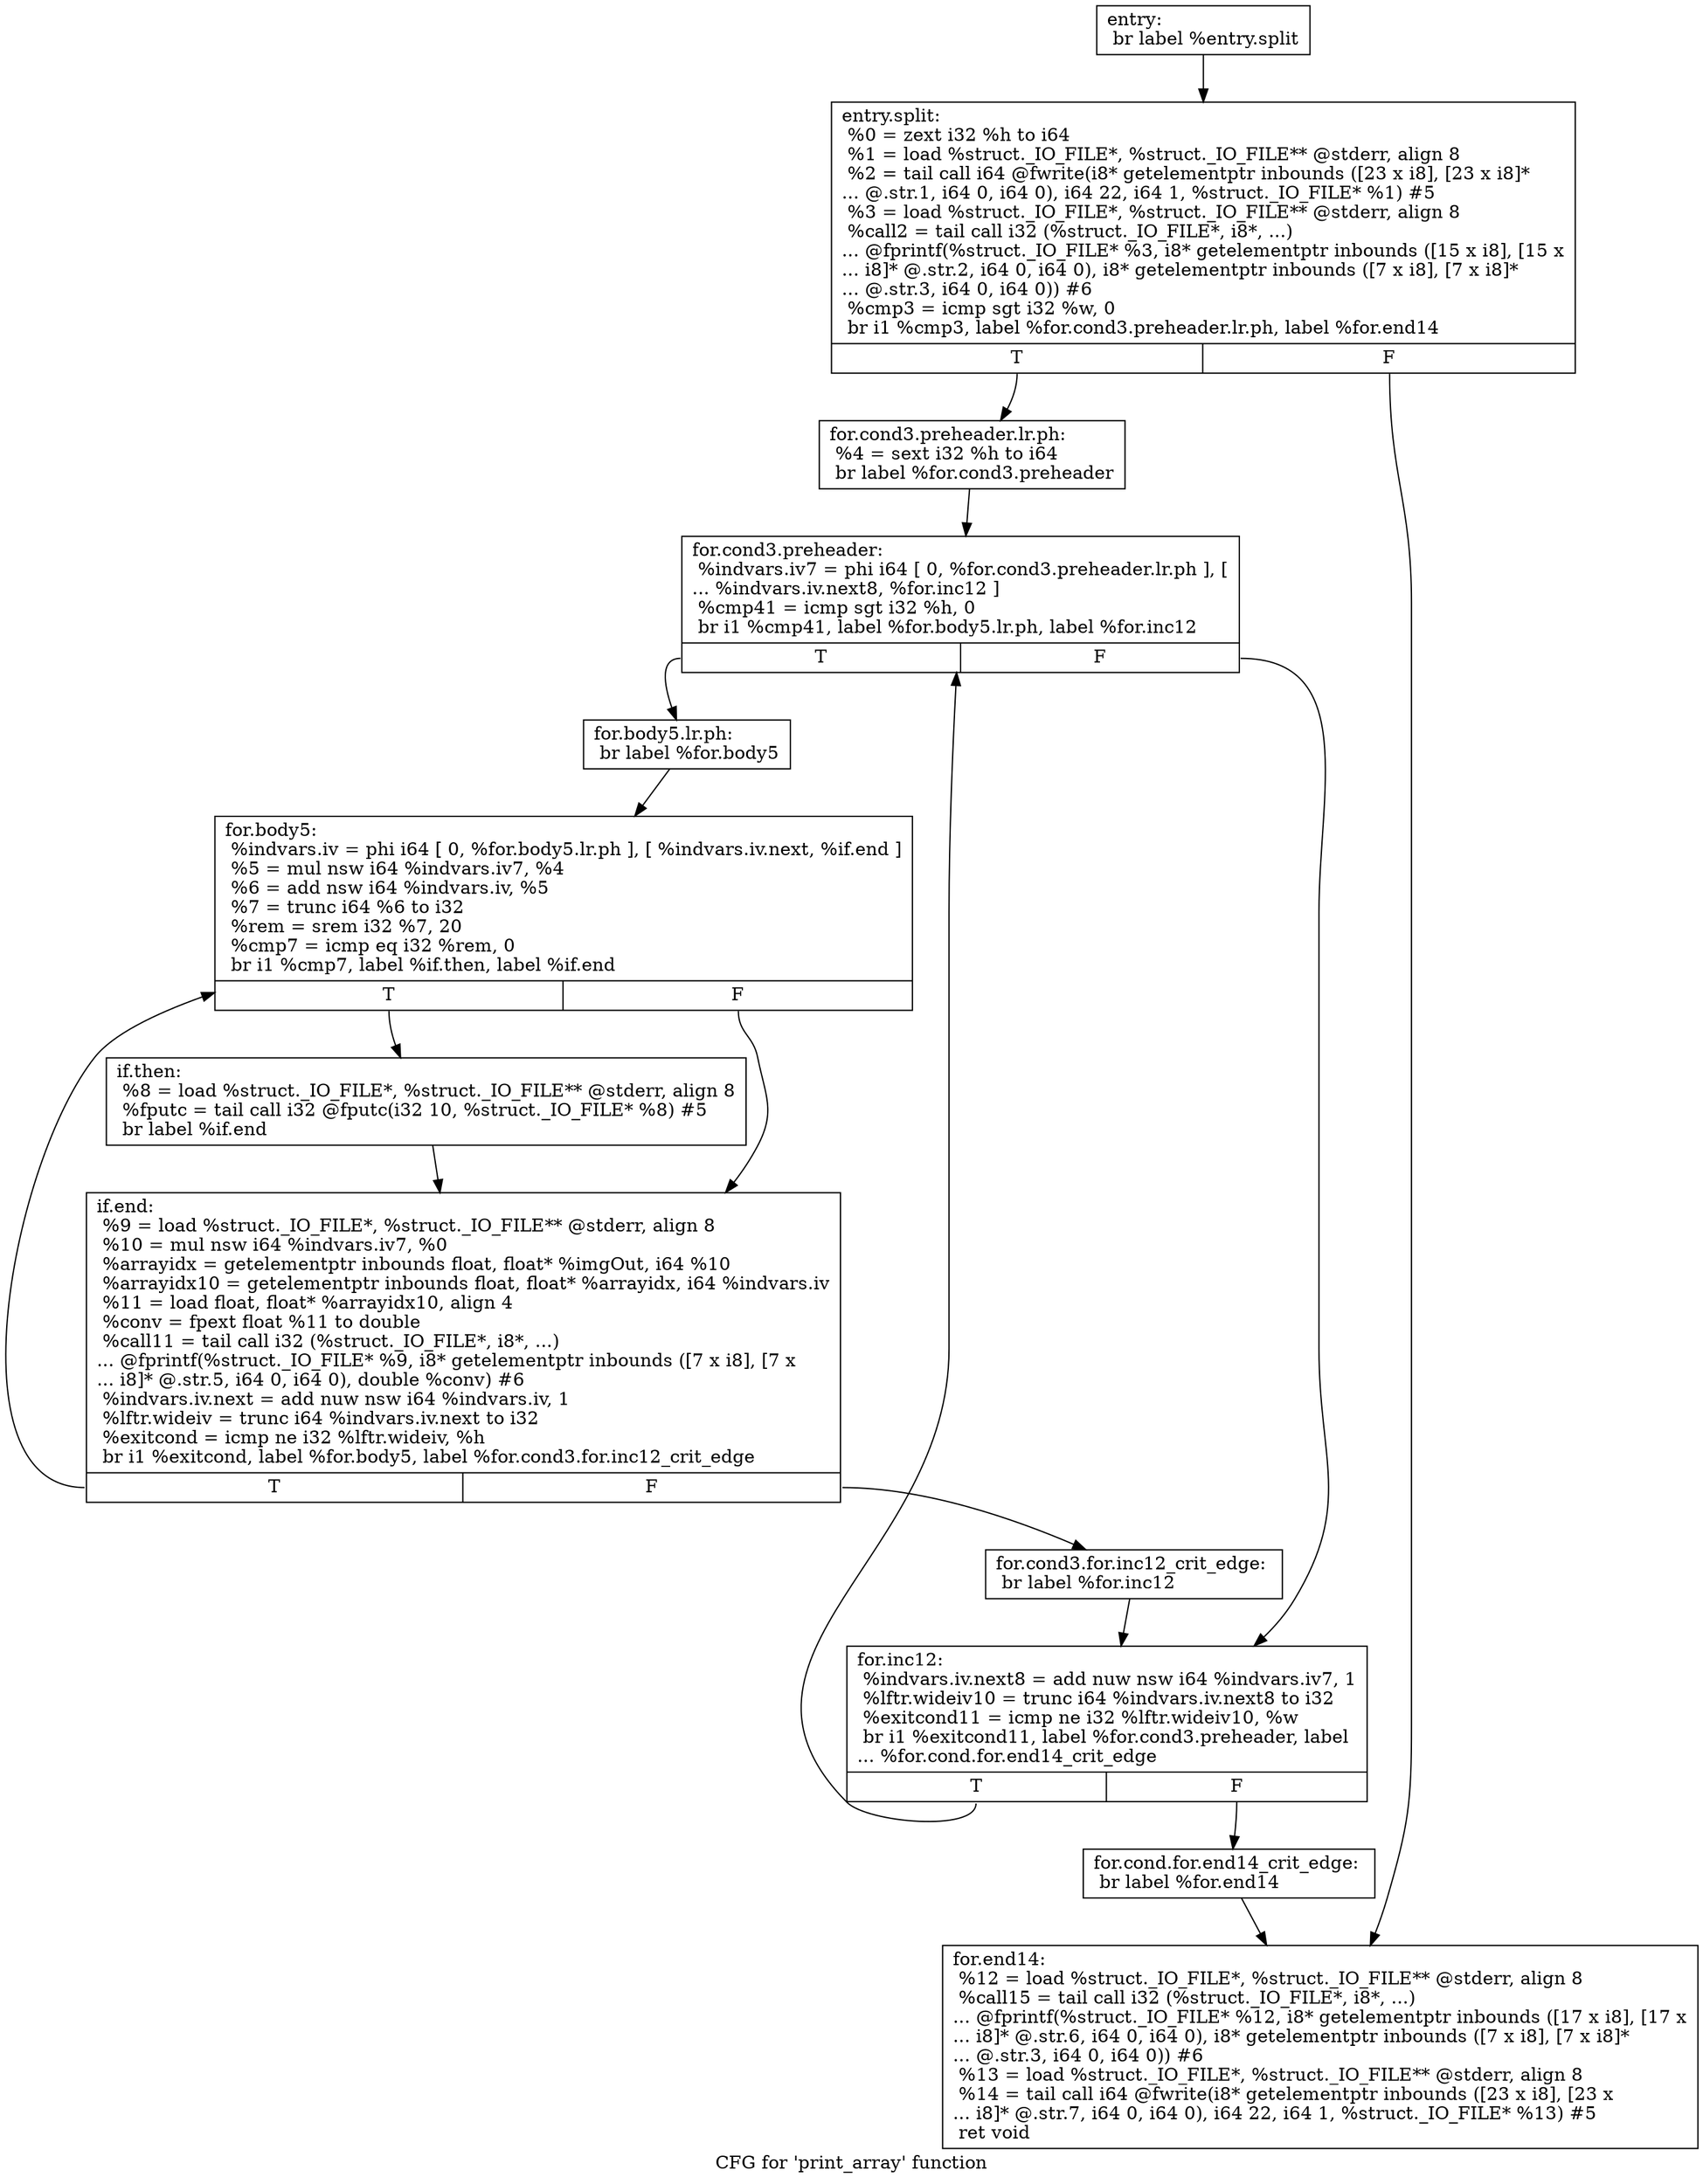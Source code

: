 digraph "CFG for 'print_array' function" {
	label="CFG for 'print_array' function";

	Node0x7f8d51615cc0 [shape=record,label="{entry:\l  br label %entry.split\l}"];
	Node0x7f8d51615cc0 -> Node0x7f8d51615d10;
	Node0x7f8d51615d10 [shape=record,label="{entry.split:                                      \l  %0 = zext i32 %h to i64\l  %1 = load %struct._IO_FILE*, %struct._IO_FILE** @stderr, align 8\l  %2 = tail call i64 @fwrite(i8* getelementptr inbounds ([23 x i8], [23 x i8]*\l... @.str.1, i64 0, i64 0), i64 22, i64 1, %struct._IO_FILE* %1) #5\l  %3 = load %struct._IO_FILE*, %struct._IO_FILE** @stderr, align 8\l  %call2 = tail call i32 (%struct._IO_FILE*, i8*, ...)\l... @fprintf(%struct._IO_FILE* %3, i8* getelementptr inbounds ([15 x i8], [15 x\l... i8]* @.str.2, i64 0, i64 0), i8* getelementptr inbounds ([7 x i8], [7 x i8]*\l... @.str.3, i64 0, i64 0)) #6\l  %cmp3 = icmp sgt i32 %w, 0\l  br i1 %cmp3, label %for.cond3.preheader.lr.ph, label %for.end14\l|{<s0>T|<s1>F}}"];
	Node0x7f8d51615d10:s0 -> Node0x7f8d51616640;
	Node0x7f8d51615d10:s1 -> Node0x7f8d51616730;
	Node0x7f8d51616640 [shape=record,label="{for.cond3.preheader.lr.ph:                        \l  %4 = sext i32 %h to i64\l  br label %for.cond3.preheader\l}"];
	Node0x7f8d51616640 -> Node0x7f8d516166c0;
	Node0x7f8d516166c0 [shape=record,label="{for.cond3.preheader:                              \l  %indvars.iv7 = phi i64 [ 0, %for.cond3.preheader.lr.ph ], [\l... %indvars.iv.next8, %for.inc12 ]\l  %cmp41 = icmp sgt i32 %h, 0\l  br i1 %cmp41, label %for.body5.lr.ph, label %for.inc12\l|{<s0>T|<s1>F}}"];
	Node0x7f8d516166c0:s0 -> Node0x7f8d51616db0;
	Node0x7f8d516166c0:s1 -> Node0x7f8d51616a50;
	Node0x7f8d51616db0 [shape=record,label="{for.body5.lr.ph:                                  \l  br label %for.body5\l}"];
	Node0x7f8d51616db0 -> Node0x7f8d51616e20;
	Node0x7f8d51616e20 [shape=record,label="{for.body5:                                        \l  %indvars.iv = phi i64 [ 0, %for.body5.lr.ph ], [ %indvars.iv.next, %if.end ]\l  %5 = mul nsw i64 %indvars.iv7, %4\l  %6 = add nsw i64 %indvars.iv, %5\l  %7 = trunc i64 %6 to i32\l  %rem = srem i32 %7, 20\l  %cmp7 = icmp eq i32 %rem, 0\l  br i1 %cmp7, label %if.then, label %if.end\l|{<s0>T|<s1>F}}"];
	Node0x7f8d51616e20:s0 -> Node0x7f8d51617370;
	Node0x7f8d51616e20:s1 -> Node0x7f8d51616f60;
	Node0x7f8d51617370 [shape=record,label="{if.then:                                          \l  %8 = load %struct._IO_FILE*, %struct._IO_FILE** @stderr, align 8\l  %fputc = tail call i32 @fputc(i32 10, %struct._IO_FILE* %8) #5\l  br label %if.end\l}"];
	Node0x7f8d51617370 -> Node0x7f8d51616f60;
	Node0x7f8d51616f60 [shape=record,label="{if.end:                                           \l  %9 = load %struct._IO_FILE*, %struct._IO_FILE** @stderr, align 8\l  %10 = mul nsw i64 %indvars.iv7, %0\l  %arrayidx = getelementptr inbounds float, float* %imgOut, i64 %10\l  %arrayidx10 = getelementptr inbounds float, float* %arrayidx, i64 %indvars.iv\l  %11 = load float, float* %arrayidx10, align 4\l  %conv = fpext float %11 to double\l  %call11 = tail call i32 (%struct._IO_FILE*, i8*, ...)\l... @fprintf(%struct._IO_FILE* %9, i8* getelementptr inbounds ([7 x i8], [7 x\l... i8]* @.str.5, i64 0, i64 0), double %conv) #6\l  %indvars.iv.next = add nuw nsw i64 %indvars.iv, 1\l  %lftr.wideiv = trunc i64 %indvars.iv.next to i32\l  %exitcond = icmp ne i32 %lftr.wideiv, %h\l  br i1 %exitcond, label %for.body5, label %for.cond3.for.inc12_crit_edge\l|{<s0>T|<s1>F}}"];
	Node0x7f8d51616f60:s0 -> Node0x7f8d51616e20;
	Node0x7f8d51616f60:s1 -> Node0x7f8d51615bd0;
	Node0x7f8d51615bd0 [shape=record,label="{for.cond3.for.inc12_crit_edge:                    \l  br label %for.inc12\l}"];
	Node0x7f8d51615bd0 -> Node0x7f8d51616a50;
	Node0x7f8d51616a50 [shape=record,label="{for.inc12:                                        \l  %indvars.iv.next8 = add nuw nsw i64 %indvars.iv7, 1\l  %lftr.wideiv10 = trunc i64 %indvars.iv.next8 to i32\l  %exitcond11 = icmp ne i32 %lftr.wideiv10, %w\l  br i1 %exitcond11, label %for.cond3.preheader, label\l... %for.cond.for.end14_crit_edge\l|{<s0>T|<s1>F}}"];
	Node0x7f8d51616a50:s0 -> Node0x7f8d516166c0;
	Node0x7f8d51616a50:s1 -> Node0x7f8d51616a00;
	Node0x7f8d51616a00 [shape=record,label="{for.cond.for.end14_crit_edge:                     \l  br label %for.end14\l}"];
	Node0x7f8d51616a00 -> Node0x7f8d51616730;
	Node0x7f8d51616730 [shape=record,label="{for.end14:                                        \l  %12 = load %struct._IO_FILE*, %struct._IO_FILE** @stderr, align 8\l  %call15 = tail call i32 (%struct._IO_FILE*, i8*, ...)\l... @fprintf(%struct._IO_FILE* %12, i8* getelementptr inbounds ([17 x i8], [17 x\l... i8]* @.str.6, i64 0, i64 0), i8* getelementptr inbounds ([7 x i8], [7 x i8]*\l... @.str.3, i64 0, i64 0)) #6\l  %13 = load %struct._IO_FILE*, %struct._IO_FILE** @stderr, align 8\l  %14 = tail call i64 @fwrite(i8* getelementptr inbounds ([23 x i8], [23 x\l... i8]* @.str.7, i64 0, i64 0), i64 22, i64 1, %struct._IO_FILE* %13) #5\l  ret void\l}"];
}
